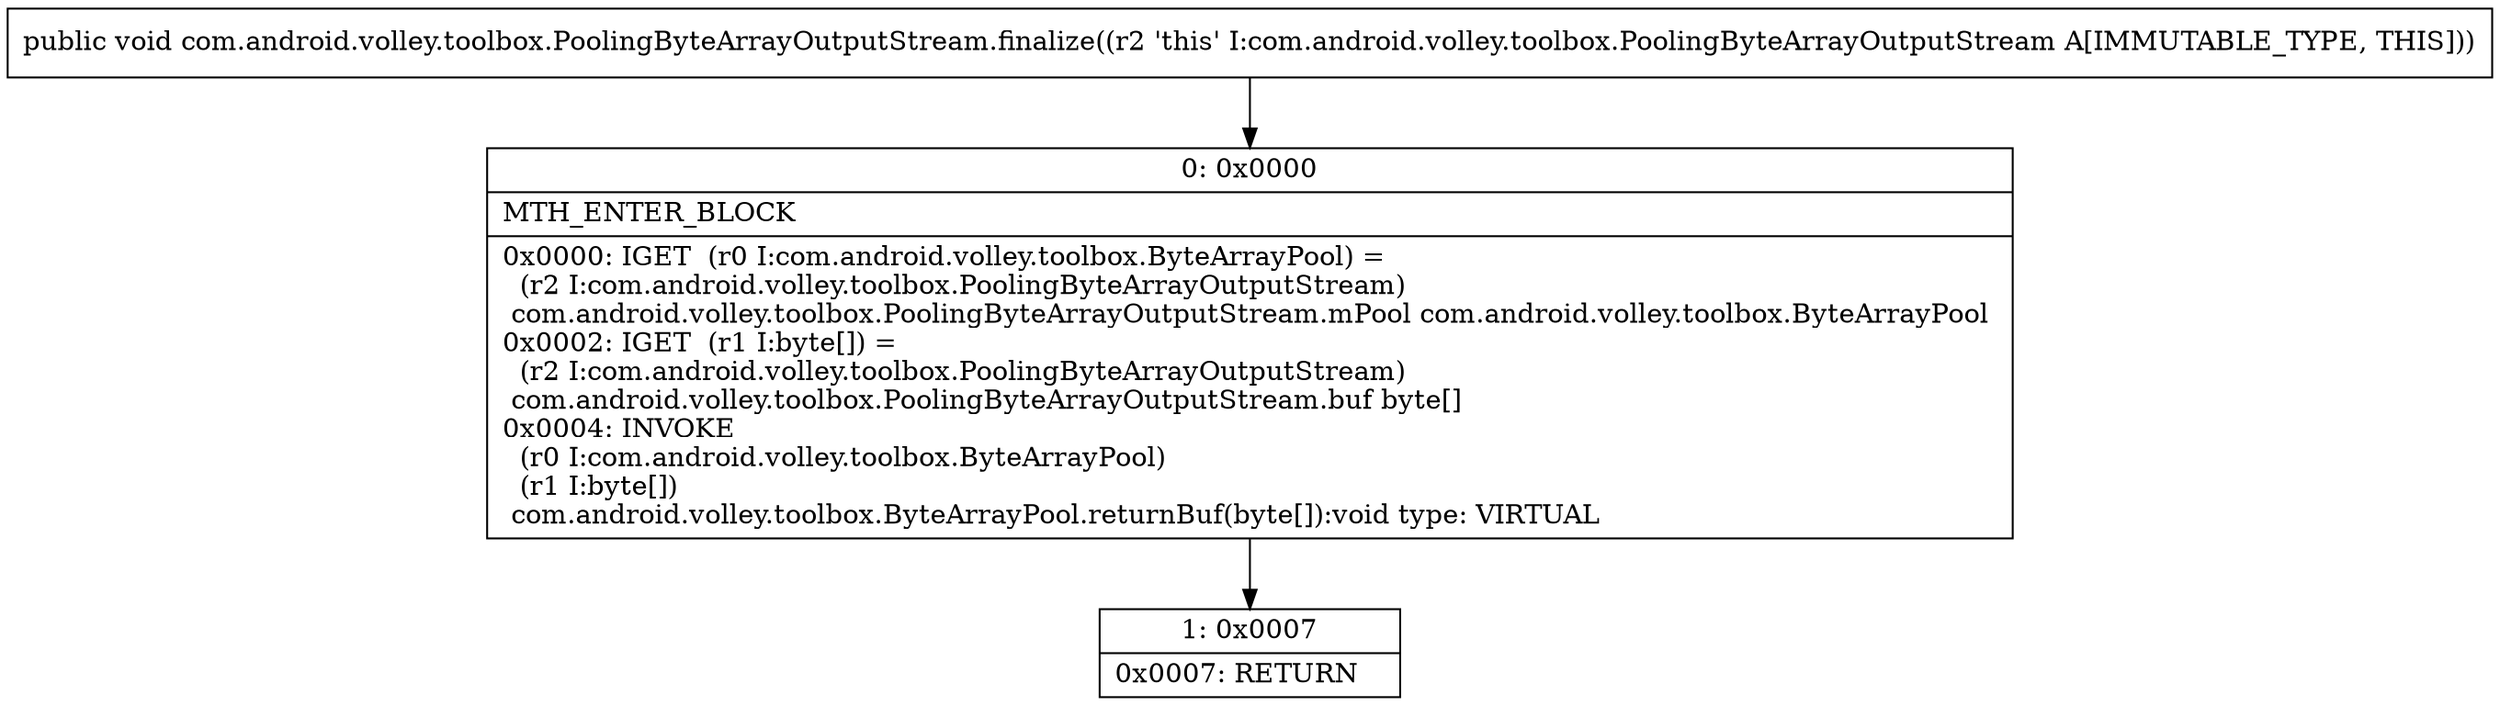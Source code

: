 digraph "CFG forcom.android.volley.toolbox.PoolingByteArrayOutputStream.finalize()V" {
Node_0 [shape=record,label="{0\:\ 0x0000|MTH_ENTER_BLOCK\l|0x0000: IGET  (r0 I:com.android.volley.toolbox.ByteArrayPool) = \l  (r2 I:com.android.volley.toolbox.PoolingByteArrayOutputStream)\l com.android.volley.toolbox.PoolingByteArrayOutputStream.mPool com.android.volley.toolbox.ByteArrayPool \l0x0002: IGET  (r1 I:byte[]) = \l  (r2 I:com.android.volley.toolbox.PoolingByteArrayOutputStream)\l com.android.volley.toolbox.PoolingByteArrayOutputStream.buf byte[] \l0x0004: INVOKE  \l  (r0 I:com.android.volley.toolbox.ByteArrayPool)\l  (r1 I:byte[])\l com.android.volley.toolbox.ByteArrayPool.returnBuf(byte[]):void type: VIRTUAL \l}"];
Node_1 [shape=record,label="{1\:\ 0x0007|0x0007: RETURN   \l}"];
MethodNode[shape=record,label="{public void com.android.volley.toolbox.PoolingByteArrayOutputStream.finalize((r2 'this' I:com.android.volley.toolbox.PoolingByteArrayOutputStream A[IMMUTABLE_TYPE, THIS])) }"];
MethodNode -> Node_0;
Node_0 -> Node_1;
}


